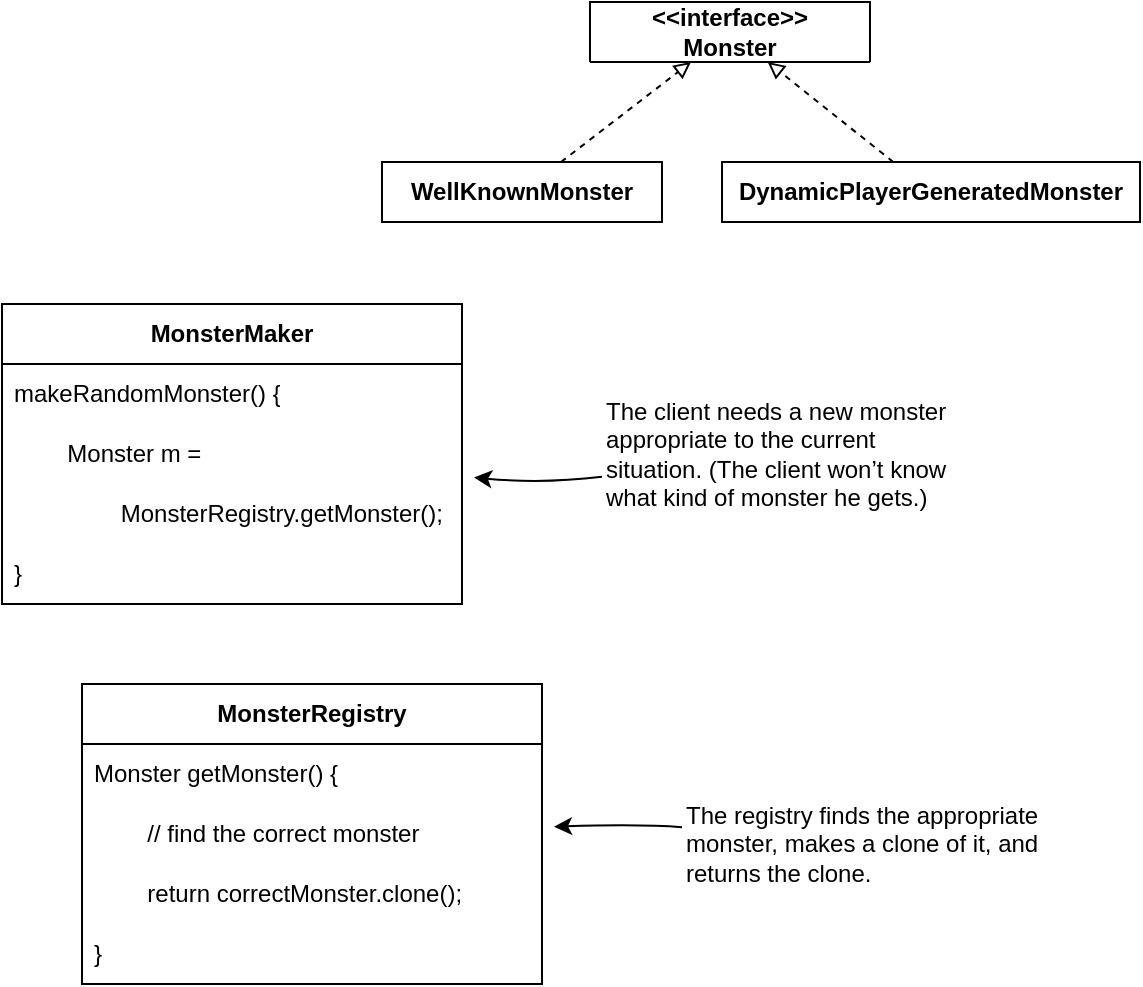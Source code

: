 <mxfile version="20.7.4" type="device"><diagram id="ahAyE9eUKxN_0jiChCt0" name="Sayfa -1"><mxGraphModel dx="698" dy="836" grid="1" gridSize="10" guides="1" tooltips="1" connect="1" arrows="1" fold="1" page="1" pageScale="1" pageWidth="827" pageHeight="1169" math="0" shadow="0"><root><mxCell id="0"/><mxCell id="1" parent="0"/><mxCell id="xvZSRJJaH_Qq7rtfIu8W-1" value="&amp;lt;&amp;lt;interface&amp;gt;&amp;gt;&lt;br&gt;Monster" style="swimlane;fontStyle=1;childLayout=stackLayout;horizontal=1;startSize=30;horizontalStack=0;resizeParent=1;resizeParentMax=0;resizeLast=0;collapsible=1;marginBottom=0;whiteSpace=wrap;html=1;" vertex="1" parent="1"><mxGeometry x="414" y="170" width="140" height="30" as="geometry"/></mxCell><mxCell id="xvZSRJJaH_Qq7rtfIu8W-5" value="WellKnownMonster" style="rounded=0;whiteSpace=wrap;html=1;fontStyle=1" vertex="1" parent="1"><mxGeometry x="310" y="250" width="140" height="30" as="geometry"/></mxCell><mxCell id="xvZSRJJaH_Qq7rtfIu8W-6" value="DynamicPlayerGeneratedMonster" style="rounded=0;whiteSpace=wrap;html=1;fontStyle=1" vertex="1" parent="1"><mxGeometry x="480" y="250" width="209" height="30" as="geometry"/></mxCell><mxCell id="xvZSRJJaH_Qq7rtfIu8W-7" value="" style="endArrow=block;html=1;rounded=0;endFill=0;dashed=1;" edge="1" parent="1" source="xvZSRJJaH_Qq7rtfIu8W-5" target="xvZSRJJaH_Qq7rtfIu8W-1"><mxGeometry width="50" height="50" relative="1" as="geometry"><mxPoint x="250" y="410" as="sourcePoint"/><mxPoint x="300" y="360" as="targetPoint"/></mxGeometry></mxCell><mxCell id="xvZSRJJaH_Qq7rtfIu8W-8" value="" style="endArrow=block;html=1;rounded=0;endFill=0;dashed=1;" edge="1" parent="1" source="xvZSRJJaH_Qq7rtfIu8W-6" target="xvZSRJJaH_Qq7rtfIu8W-1"><mxGeometry width="50" height="50" relative="1" as="geometry"><mxPoint x="385.125" y="260" as="sourcePoint"/><mxPoint x="468.875" y="210" as="targetPoint"/></mxGeometry></mxCell><mxCell id="xvZSRJJaH_Qq7rtfIu8W-10" value="MonsterMaker" style="swimlane;fontStyle=1;childLayout=stackLayout;horizontal=1;startSize=30;horizontalStack=0;resizeParent=1;resizeParentMax=0;resizeLast=0;collapsible=1;marginBottom=0;whiteSpace=wrap;html=1;" vertex="1" parent="1"><mxGeometry x="120" y="321" width="230" height="150" as="geometry"/></mxCell><mxCell id="xvZSRJJaH_Qq7rtfIu8W-11" value="makeRandomMonster() {" style="text;strokeColor=none;fillColor=none;align=left;verticalAlign=middle;spacingLeft=4;spacingRight=4;overflow=hidden;points=[[0,0.5],[1,0.5]];portConstraint=eastwest;rotatable=0;whiteSpace=wrap;html=1;" vertex="1" parent="xvZSRJJaH_Qq7rtfIu8W-10"><mxGeometry y="30" width="230" height="30" as="geometry"/></mxCell><mxCell id="xvZSRJJaH_Qq7rtfIu8W-14" value="&lt;span style=&quot;white-space: pre;&quot;&gt;&#9;&lt;/span&gt;Monster m =" style="text;strokeColor=none;fillColor=none;align=left;verticalAlign=middle;spacingLeft=4;spacingRight=4;overflow=hidden;points=[[0,0.5],[1,0.5]];portConstraint=eastwest;rotatable=0;whiteSpace=wrap;html=1;" vertex="1" parent="xvZSRJJaH_Qq7rtfIu8W-10"><mxGeometry y="60" width="230" height="30" as="geometry"/></mxCell><mxCell id="xvZSRJJaH_Qq7rtfIu8W-12" value="&lt;span style=&quot;white-space: pre;&quot;&gt;&#9;&lt;/span&gt;&lt;span style=&quot;white-space: pre;&quot;&gt;&#9;&lt;/span&gt;MonsterRegistry.getMonster();" style="text;strokeColor=none;fillColor=none;align=left;verticalAlign=middle;spacingLeft=4;spacingRight=4;overflow=hidden;points=[[0,0.5],[1,0.5]];portConstraint=eastwest;rotatable=0;whiteSpace=wrap;html=1;" vertex="1" parent="xvZSRJJaH_Qq7rtfIu8W-10"><mxGeometry y="90" width="230" height="30" as="geometry"/></mxCell><mxCell id="xvZSRJJaH_Qq7rtfIu8W-13" value="}" style="text;strokeColor=none;fillColor=none;align=left;verticalAlign=middle;spacingLeft=4;spacingRight=4;overflow=hidden;points=[[0,0.5],[1,0.5]];portConstraint=eastwest;rotatable=0;whiteSpace=wrap;html=1;" vertex="1" parent="xvZSRJJaH_Qq7rtfIu8W-10"><mxGeometry y="120" width="230" height="30" as="geometry"/></mxCell><mxCell id="xvZSRJJaH_Qq7rtfIu8W-15" value="MonsterRegistry" style="swimlane;fontStyle=1;childLayout=stackLayout;horizontal=1;startSize=30;horizontalStack=0;resizeParent=1;resizeParentMax=0;resizeLast=0;collapsible=1;marginBottom=0;whiteSpace=wrap;html=1;" vertex="1" parent="1"><mxGeometry x="160" y="511" width="230" height="150" as="geometry"/></mxCell><mxCell id="xvZSRJJaH_Qq7rtfIu8W-16" value="Monster getMonster() {" style="text;strokeColor=none;fillColor=none;align=left;verticalAlign=middle;spacingLeft=4;spacingRight=4;overflow=hidden;points=[[0,0.5],[1,0.5]];portConstraint=eastwest;rotatable=0;whiteSpace=wrap;html=1;" vertex="1" parent="xvZSRJJaH_Qq7rtfIu8W-15"><mxGeometry y="30" width="230" height="30" as="geometry"/></mxCell><mxCell id="xvZSRJJaH_Qq7rtfIu8W-17" value="&lt;span style=&quot;white-space: pre;&quot;&gt;&#9;&lt;/span&gt;// find the correct monster" style="text;strokeColor=none;fillColor=none;align=left;verticalAlign=middle;spacingLeft=4;spacingRight=4;overflow=hidden;points=[[0,0.5],[1,0.5]];portConstraint=eastwest;rotatable=0;whiteSpace=wrap;html=1;" vertex="1" parent="xvZSRJJaH_Qq7rtfIu8W-15"><mxGeometry y="60" width="230" height="30" as="geometry"/></mxCell><mxCell id="xvZSRJJaH_Qq7rtfIu8W-18" value="&lt;span style=&quot;white-space: pre;&quot;&gt;&#9;&lt;/span&gt;return correctMonster.clone();" style="text;strokeColor=none;fillColor=none;align=left;verticalAlign=middle;spacingLeft=4;spacingRight=4;overflow=hidden;points=[[0,0.5],[1,0.5]];portConstraint=eastwest;rotatable=0;whiteSpace=wrap;html=1;" vertex="1" parent="xvZSRJJaH_Qq7rtfIu8W-15"><mxGeometry y="90" width="230" height="30" as="geometry"/></mxCell><mxCell id="xvZSRJJaH_Qq7rtfIu8W-19" value="}" style="text;strokeColor=none;fillColor=none;align=left;verticalAlign=middle;spacingLeft=4;spacingRight=4;overflow=hidden;points=[[0,0.5],[1,0.5]];portConstraint=eastwest;rotatable=0;whiteSpace=wrap;html=1;" vertex="1" parent="xvZSRJJaH_Qq7rtfIu8W-15"><mxGeometry y="120" width="230" height="30" as="geometry"/></mxCell><mxCell id="xvZSRJJaH_Qq7rtfIu8W-21" value="&lt;div&gt;The registry finds the appropriate&lt;/div&gt;&lt;div&gt;monster, makes a clone of it, and&lt;/div&gt;&lt;div&gt;returns the clone.&lt;/div&gt;" style="text;html=1;align=left;verticalAlign=middle;resizable=0;points=[];autosize=1;strokeColor=none;fillColor=none;" vertex="1" parent="1"><mxGeometry x="460" y="561" width="200" height="60" as="geometry"/></mxCell><mxCell id="xvZSRJJaH_Qq7rtfIu8W-23" value="&lt;div&gt;The client needs a new monster&lt;/div&gt;&lt;div&gt;appropriate to the current&lt;/div&gt;&lt;div&gt;situation. (The client won’t know&lt;/div&gt;&lt;div&gt;what kind of monster he gets.)&lt;/div&gt;" style="text;html=1;align=left;verticalAlign=middle;resizable=0;points=[];autosize=1;strokeColor=none;fillColor=none;" vertex="1" parent="1"><mxGeometry x="420" y="361" width="190" height="70" as="geometry"/></mxCell><mxCell id="xvZSRJJaH_Qq7rtfIu8W-24" value="" style="endArrow=classic;html=1;strokeColor=default;curved=1;targetPerimeterSpacing=6;" edge="1" parent="1" source="xvZSRJJaH_Qq7rtfIu8W-23" target="xvZSRJJaH_Qq7rtfIu8W-10"><mxGeometry width="50" height="50" relative="1" as="geometry"><mxPoint x="400" y="521" as="sourcePoint"/><mxPoint x="450" y="471" as="targetPoint"/><Array as="points"><mxPoint x="390" y="411"/></Array></mxGeometry></mxCell><mxCell id="xvZSRJJaH_Qq7rtfIu8W-25" value="" style="endArrow=classic;html=1;strokeColor=default;curved=1;targetPerimeterSpacing=6;" edge="1" parent="1" source="xvZSRJJaH_Qq7rtfIu8W-21" target="xvZSRJJaH_Qq7rtfIu8W-15"><mxGeometry width="50" height="50" relative="1" as="geometry"><mxPoint x="430" y="417.4" as="sourcePoint"/><mxPoint x="366" y="417.71" as="targetPoint"/><Array as="points"><mxPoint x="440" y="581"/></Array></mxGeometry></mxCell></root></mxGraphModel></diagram></mxfile>